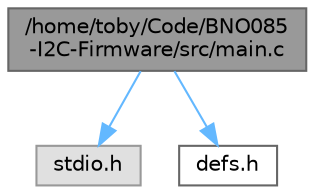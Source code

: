 digraph "/home/toby/Code/BNO085-I2C-Firmware/src/main.c"
{
 // LATEX_PDF_SIZE
  bgcolor="transparent";
  edge [fontname=Helvetica,fontsize=10,labelfontname=Helvetica,labelfontsize=10];
  node [fontname=Helvetica,fontsize=10,shape=box,height=0.2,width=0.4];
  Node1 [label="/home/toby/Code/BNO085\l-I2C-Firmware/src/main.c",height=0.2,width=0.4,color="gray40", fillcolor="grey60", style="filled", fontcolor="black",tooltip="The entry point for testing the library."];
  Node1 -> Node2 [color="steelblue1",style="solid"];
  Node2 [label="stdio.h",height=0.2,width=0.4,color="grey60", fillcolor="#E0E0E0", style="filled",tooltip=" "];
  Node1 -> Node3 [color="steelblue1",style="solid"];
  Node3 [label="defs.h",height=0.2,width=0.4,color="grey40", fillcolor="white", style="filled",URL="$defs_8h.html",tooltip="A header file containing all pre-processor macros, definitions and global constants."];
}
